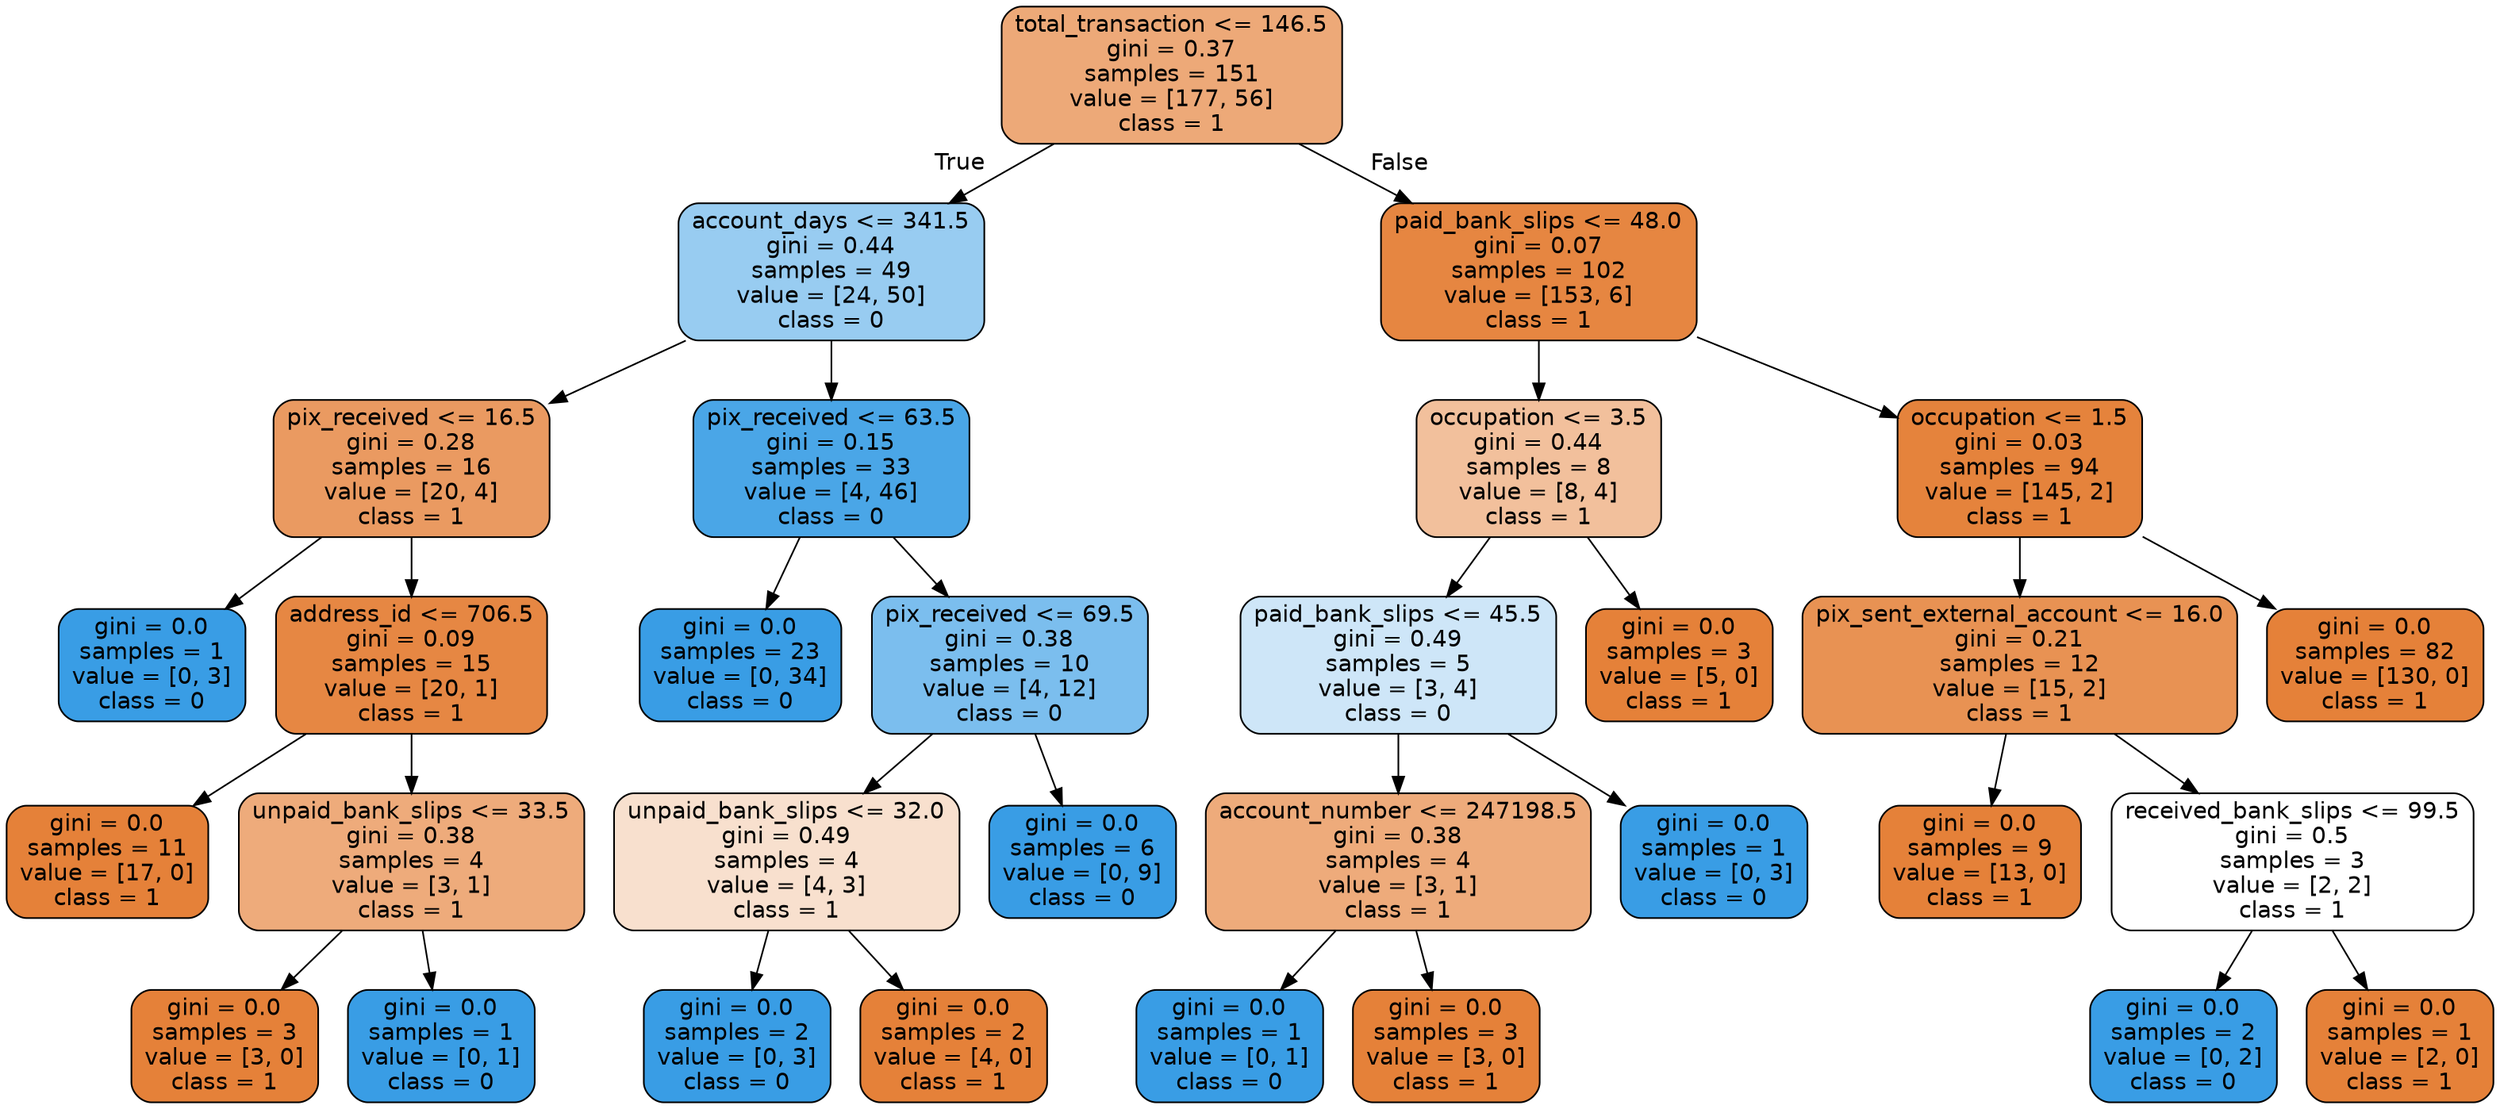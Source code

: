 digraph Tree {
node [shape=box, style="filled, rounded", color="black", fontname=helvetica] ;
edge [fontname=helvetica] ;
0 [label="total_transaction <= 146.5\ngini = 0.37\nsamples = 151\nvalue = [177, 56]\nclass = 1", fillcolor="#eda978"] ;
1 [label="account_days <= 341.5\ngini = 0.44\nsamples = 49\nvalue = [24, 50]\nclass = 0", fillcolor="#98ccf1"] ;
0 -> 1 [labeldistance=2.5, labelangle=45, headlabel="True"] ;
2 [label="pix_received <= 16.5\ngini = 0.28\nsamples = 16\nvalue = [20, 4]\nclass = 1", fillcolor="#ea9a61"] ;
1 -> 2 ;
3 [label="gini = 0.0\nsamples = 1\nvalue = [0, 3]\nclass = 0", fillcolor="#399de5"] ;
2 -> 3 ;
4 [label="address_id <= 706.5\ngini = 0.09\nsamples = 15\nvalue = [20, 1]\nclass = 1", fillcolor="#e68743"] ;
2 -> 4 ;
5 [label="gini = 0.0\nsamples = 11\nvalue = [17, 0]\nclass = 1", fillcolor="#e58139"] ;
4 -> 5 ;
6 [label="unpaid_bank_slips <= 33.5\ngini = 0.38\nsamples = 4\nvalue = [3, 1]\nclass = 1", fillcolor="#eeab7b"] ;
4 -> 6 ;
7 [label="gini = 0.0\nsamples = 3\nvalue = [3, 0]\nclass = 1", fillcolor="#e58139"] ;
6 -> 7 ;
8 [label="gini = 0.0\nsamples = 1\nvalue = [0, 1]\nclass = 0", fillcolor="#399de5"] ;
6 -> 8 ;
9 [label="pix_received <= 63.5\ngini = 0.15\nsamples = 33\nvalue = [4, 46]\nclass = 0", fillcolor="#4aa6e7"] ;
1 -> 9 ;
10 [label="gini = 0.0\nsamples = 23\nvalue = [0, 34]\nclass = 0", fillcolor="#399de5"] ;
9 -> 10 ;
11 [label="pix_received <= 69.5\ngini = 0.38\nsamples = 10\nvalue = [4, 12]\nclass = 0", fillcolor="#7bbeee"] ;
9 -> 11 ;
12 [label="unpaid_bank_slips <= 32.0\ngini = 0.49\nsamples = 4\nvalue = [4, 3]\nclass = 1", fillcolor="#f8e0ce"] ;
11 -> 12 ;
13 [label="gini = 0.0\nsamples = 2\nvalue = [0, 3]\nclass = 0", fillcolor="#399de5"] ;
12 -> 13 ;
14 [label="gini = 0.0\nsamples = 2\nvalue = [4, 0]\nclass = 1", fillcolor="#e58139"] ;
12 -> 14 ;
15 [label="gini = 0.0\nsamples = 6\nvalue = [0, 9]\nclass = 0", fillcolor="#399de5"] ;
11 -> 15 ;
16 [label="paid_bank_slips <= 48.0\ngini = 0.07\nsamples = 102\nvalue = [153, 6]\nclass = 1", fillcolor="#e68641"] ;
0 -> 16 [labeldistance=2.5, labelangle=-45, headlabel="False"] ;
17 [label="occupation <= 3.5\ngini = 0.44\nsamples = 8\nvalue = [8, 4]\nclass = 1", fillcolor="#f2c09c"] ;
16 -> 17 ;
18 [label="paid_bank_slips <= 45.5\ngini = 0.49\nsamples = 5\nvalue = [3, 4]\nclass = 0", fillcolor="#cee6f8"] ;
17 -> 18 ;
19 [label="account_number <= 247198.5\ngini = 0.38\nsamples = 4\nvalue = [3, 1]\nclass = 1", fillcolor="#eeab7b"] ;
18 -> 19 ;
20 [label="gini = 0.0\nsamples = 1\nvalue = [0, 1]\nclass = 0", fillcolor="#399de5"] ;
19 -> 20 ;
21 [label="gini = 0.0\nsamples = 3\nvalue = [3, 0]\nclass = 1", fillcolor="#e58139"] ;
19 -> 21 ;
22 [label="gini = 0.0\nsamples = 1\nvalue = [0, 3]\nclass = 0", fillcolor="#399de5"] ;
18 -> 22 ;
23 [label="gini = 0.0\nsamples = 3\nvalue = [5, 0]\nclass = 1", fillcolor="#e58139"] ;
17 -> 23 ;
24 [label="occupation <= 1.5\ngini = 0.03\nsamples = 94\nvalue = [145, 2]\nclass = 1", fillcolor="#e5833c"] ;
16 -> 24 ;
25 [label="pix_sent_external_account <= 16.0\ngini = 0.21\nsamples = 12\nvalue = [15, 2]\nclass = 1", fillcolor="#e89253"] ;
24 -> 25 ;
26 [label="gini = 0.0\nsamples = 9\nvalue = [13, 0]\nclass = 1", fillcolor="#e58139"] ;
25 -> 26 ;
27 [label="received_bank_slips <= 99.5\ngini = 0.5\nsamples = 3\nvalue = [2, 2]\nclass = 1", fillcolor="#ffffff"] ;
25 -> 27 ;
28 [label="gini = 0.0\nsamples = 2\nvalue = [0, 2]\nclass = 0", fillcolor="#399de5"] ;
27 -> 28 ;
29 [label="gini = 0.0\nsamples = 1\nvalue = [2, 0]\nclass = 1", fillcolor="#e58139"] ;
27 -> 29 ;
30 [label="gini = 0.0\nsamples = 82\nvalue = [130, 0]\nclass = 1", fillcolor="#e58139"] ;
24 -> 30 ;
}